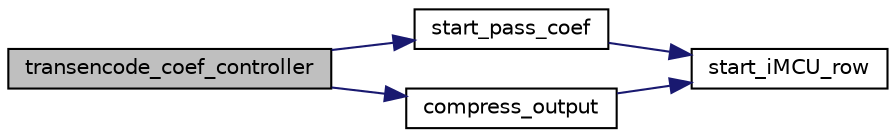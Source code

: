 digraph "transencode_coef_controller"
{
 // LATEX_PDF_SIZE
  bgcolor="transparent";
  edge [fontname="Helvetica",fontsize="10",labelfontname="Helvetica",labelfontsize="10"];
  node [fontname="Helvetica",fontsize="10",shape=record];
  rankdir="LR";
  Node41 [label="transencode_coef_controller",height=0.2,width=0.4,color="black", fillcolor="grey75", style="filled", fontcolor="black",tooltip=" "];
  Node41 -> Node42 [color="midnightblue",fontsize="10",style="solid",fontname="Helvetica"];
  Node42 [label="start_pass_coef",height=0.2,width=0.4,color="black",URL="$jctrans_8c.html#a20406feb4d5cefd170401ea1987f0e83",tooltip=" "];
  Node42 -> Node43 [color="midnightblue",fontsize="10",style="solid",fontname="Helvetica"];
  Node43 [label="start_iMCU_row",height=0.2,width=0.4,color="black",URL="$jctrans_8c.html#a36af8147c149ad95035fc08ff3012ef5",tooltip=" "];
  Node41 -> Node44 [color="midnightblue",fontsize="10",style="solid",fontname="Helvetica"];
  Node44 [label="compress_output",height=0.2,width=0.4,color="black",URL="$jctrans_8c.html#afeb2983cdfa6bbf70ad8e8c2242a6dd1",tooltip=" "];
  Node44 -> Node43 [color="midnightblue",fontsize="10",style="solid",fontname="Helvetica"];
}
